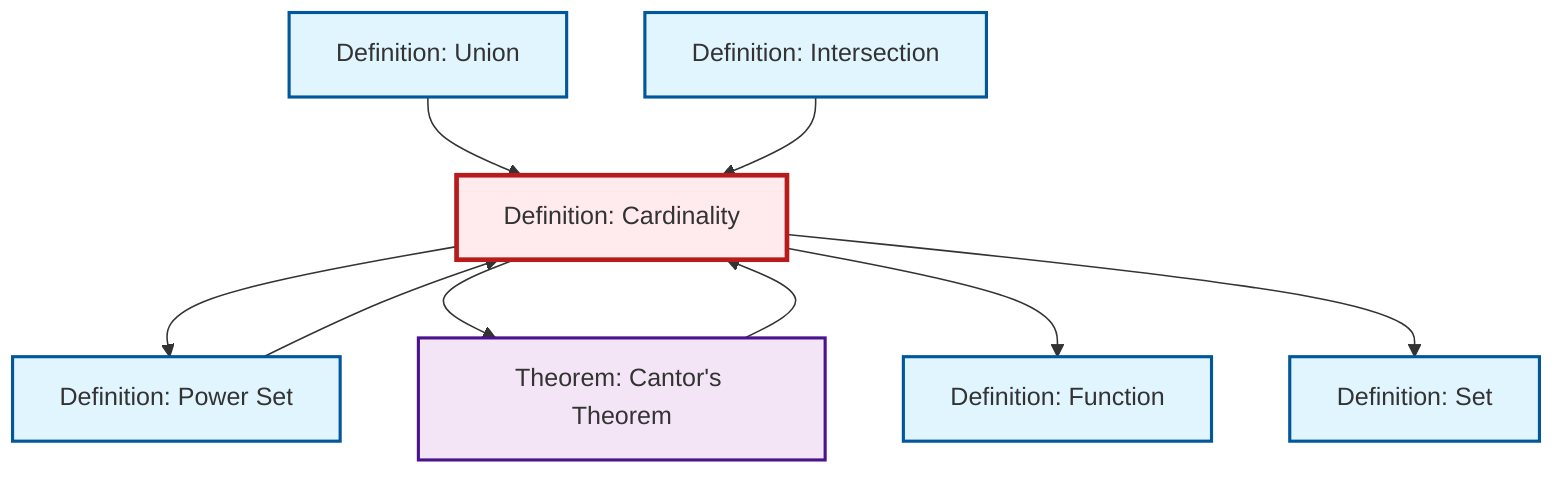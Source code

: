 graph TD
    classDef definition fill:#e1f5fe,stroke:#01579b,stroke-width:2px
    classDef theorem fill:#f3e5f5,stroke:#4a148c,stroke-width:2px
    classDef axiom fill:#fff3e0,stroke:#e65100,stroke-width:2px
    classDef example fill:#e8f5e9,stroke:#1b5e20,stroke-width:2px
    classDef current fill:#ffebee,stroke:#b71c1c,stroke-width:3px
    def-cardinality["Definition: Cardinality"]:::definition
    def-set["Definition: Set"]:::definition
    thm-cantor["Theorem: Cantor's Theorem"]:::theorem
    def-power-set["Definition: Power Set"]:::definition
    def-function["Definition: Function"]:::definition
    def-union["Definition: Union"]:::definition
    def-intersection["Definition: Intersection"]:::definition
    def-cardinality --> def-power-set
    thm-cantor --> def-cardinality
    def-union --> def-cardinality
    def-power-set --> def-cardinality
    def-intersection --> def-cardinality
    def-cardinality --> thm-cantor
    def-cardinality --> def-function
    def-cardinality --> def-set
    class def-cardinality current